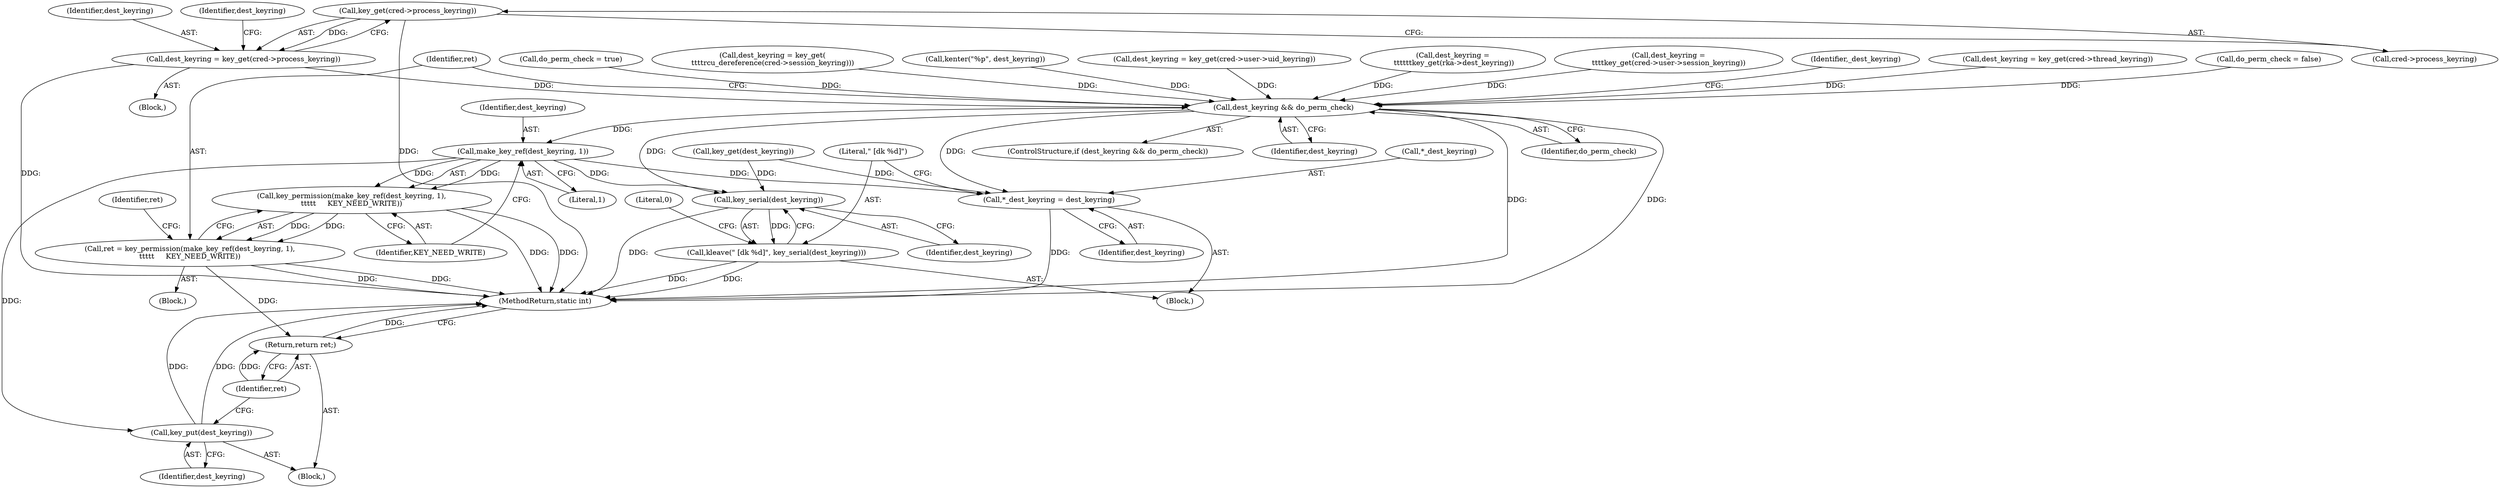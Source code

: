 digraph "0_linux_4dca6ea1d9432052afb06baf2e3ae78188a4410b@pointer" {
"1000203" [label="(Call,key_get(cred->process_keyring))"];
"1000201" [label="(Call,dest_keyring = key_get(cred->process_keyring))"];
"1000247" [label="(Call,dest_keyring && do_perm_check)"];
"1000254" [label="(Call,make_key_ref(dest_keyring, 1))"];
"1000253" [label="(Call,key_permission(make_key_ref(dest_keyring, 1),\n\t\t\t\t\t     KEY_NEED_WRITE))"];
"1000251" [label="(Call,ret = key_permission(make_key_ref(dest_keyring, 1),\n\t\t\t\t\t     KEY_NEED_WRITE))"];
"1000263" [label="(Return,return ret;)"];
"1000261" [label="(Call,key_put(dest_keyring))"];
"1000265" [label="(Call,*_dest_keyring = dest_keyring)"];
"1000271" [label="(Call,key_serial(dest_keyring))"];
"1000269" [label="(Call,kleave(\" [dk %d]\", key_serial(dest_keyring)))"];
"1000250" [label="(Block,)"];
"1000224" [label="(Call,dest_keyring =\n\t\t\t\tkey_get(cred->user->session_keyring))"];
"1000247" [label="(Call,dest_keyring && do_perm_check)"];
"1000246" [label="(ControlStructure,if (dest_keyring && do_perm_check))"];
"1000267" [label="(Identifier,_dest_keyring)"];
"1000191" [label="(Call,dest_keyring = key_get(cred->thread_keyring))"];
"1000186" [label="(Call,do_perm_check = false)"];
"1000257" [label="(Identifier,KEY_NEED_WRITE)"];
"1000252" [label="(Identifier,ret)"];
"1000130" [label="(Call,do_perm_check = true)"];
"1000212" [label="(Call,dest_keyring = key_get(\n\t\t\t\trcu_dereference(cred->session_keyring)))"];
"1000137" [label="(Block,)"];
"1000256" [label="(Literal,1)"];
"1000249" [label="(Identifier,do_perm_check)"];
"1000270" [label="(Literal,\" [dk %d]\")"];
"1000248" [label="(Identifier,dest_keyring)"];
"1000204" [label="(Call,cred->process_keyring)"];
"1000251" [label="(Call,ret = key_permission(make_key_ref(dest_keyring, 1),\n\t\t\t\t\t     KEY_NEED_WRITE))"];
"1000119" [label="(Call,kenter(\"%p\", dest_keyring))"];
"1000271" [label="(Call,key_serial(dest_keyring))"];
"1000203" [label="(Call,key_get(cred->process_keyring))"];
"1000264" [label="(Identifier,ret)"];
"1000266" [label="(Call,*_dest_keyring)"];
"1000125" [label="(Call,key_get(dest_keyring))"];
"1000265" [label="(Call,*_dest_keyring = dest_keyring)"];
"1000255" [label="(Identifier,dest_keyring)"];
"1000106" [label="(Block,)"];
"1000202" [label="(Identifier,dest_keyring)"];
"1000275" [label="(MethodReturn,static int)"];
"1000269" [label="(Call,kleave(\" [dk %d]\", key_serial(dest_keyring)))"];
"1000253" [label="(Call,key_permission(make_key_ref(dest_keyring, 1),\n\t\t\t\t\t     KEY_NEED_WRITE))"];
"1000201" [label="(Call,dest_keyring = key_get(cred->process_keyring))"];
"1000268" [label="(Identifier,dest_keyring)"];
"1000263" [label="(Return,return ret;)"];
"1000272" [label="(Identifier,dest_keyring)"];
"1000274" [label="(Literal,0)"];
"1000261" [label="(Call,key_put(dest_keyring))"];
"1000260" [label="(Block,)"];
"1000234" [label="(Call,dest_keyring = key_get(cred->user->uid_keyring))"];
"1000259" [label="(Identifier,ret)"];
"1000172" [label="(Call,dest_keyring =\n \t\t\t\t\t\tkey_get(rka->dest_keyring))"];
"1000208" [label="(Identifier,dest_keyring)"];
"1000262" [label="(Identifier,dest_keyring)"];
"1000254" [label="(Call,make_key_ref(dest_keyring, 1))"];
"1000203" -> "1000201"  [label="AST: "];
"1000203" -> "1000204"  [label="CFG: "];
"1000204" -> "1000203"  [label="AST: "];
"1000201" -> "1000203"  [label="CFG: "];
"1000203" -> "1000275"  [label="DDG: "];
"1000203" -> "1000201"  [label="DDG: "];
"1000201" -> "1000137"  [label="AST: "];
"1000202" -> "1000201"  [label="AST: "];
"1000208" -> "1000201"  [label="CFG: "];
"1000201" -> "1000275"  [label="DDG: "];
"1000201" -> "1000247"  [label="DDG: "];
"1000247" -> "1000246"  [label="AST: "];
"1000247" -> "1000248"  [label="CFG: "];
"1000247" -> "1000249"  [label="CFG: "];
"1000248" -> "1000247"  [label="AST: "];
"1000249" -> "1000247"  [label="AST: "];
"1000252" -> "1000247"  [label="CFG: "];
"1000267" -> "1000247"  [label="CFG: "];
"1000247" -> "1000275"  [label="DDG: "];
"1000247" -> "1000275"  [label="DDG: "];
"1000224" -> "1000247"  [label="DDG: "];
"1000234" -> "1000247"  [label="DDG: "];
"1000119" -> "1000247"  [label="DDG: "];
"1000191" -> "1000247"  [label="DDG: "];
"1000212" -> "1000247"  [label="DDG: "];
"1000172" -> "1000247"  [label="DDG: "];
"1000186" -> "1000247"  [label="DDG: "];
"1000130" -> "1000247"  [label="DDG: "];
"1000247" -> "1000254"  [label="DDG: "];
"1000247" -> "1000265"  [label="DDG: "];
"1000247" -> "1000271"  [label="DDG: "];
"1000254" -> "1000253"  [label="AST: "];
"1000254" -> "1000256"  [label="CFG: "];
"1000255" -> "1000254"  [label="AST: "];
"1000256" -> "1000254"  [label="AST: "];
"1000257" -> "1000254"  [label="CFG: "];
"1000254" -> "1000253"  [label="DDG: "];
"1000254" -> "1000253"  [label="DDG: "];
"1000254" -> "1000261"  [label="DDG: "];
"1000254" -> "1000265"  [label="DDG: "];
"1000254" -> "1000271"  [label="DDG: "];
"1000253" -> "1000251"  [label="AST: "];
"1000253" -> "1000257"  [label="CFG: "];
"1000257" -> "1000253"  [label="AST: "];
"1000251" -> "1000253"  [label="CFG: "];
"1000253" -> "1000275"  [label="DDG: "];
"1000253" -> "1000275"  [label="DDG: "];
"1000253" -> "1000251"  [label="DDG: "];
"1000253" -> "1000251"  [label="DDG: "];
"1000251" -> "1000250"  [label="AST: "];
"1000252" -> "1000251"  [label="AST: "];
"1000259" -> "1000251"  [label="CFG: "];
"1000251" -> "1000275"  [label="DDG: "];
"1000251" -> "1000275"  [label="DDG: "];
"1000251" -> "1000263"  [label="DDG: "];
"1000263" -> "1000260"  [label="AST: "];
"1000263" -> "1000264"  [label="CFG: "];
"1000264" -> "1000263"  [label="AST: "];
"1000275" -> "1000263"  [label="CFG: "];
"1000263" -> "1000275"  [label="DDG: "];
"1000264" -> "1000263"  [label="DDG: "];
"1000261" -> "1000260"  [label="AST: "];
"1000261" -> "1000262"  [label="CFG: "];
"1000262" -> "1000261"  [label="AST: "];
"1000264" -> "1000261"  [label="CFG: "];
"1000261" -> "1000275"  [label="DDG: "];
"1000261" -> "1000275"  [label="DDG: "];
"1000265" -> "1000106"  [label="AST: "];
"1000265" -> "1000268"  [label="CFG: "];
"1000266" -> "1000265"  [label="AST: "];
"1000268" -> "1000265"  [label="AST: "];
"1000270" -> "1000265"  [label="CFG: "];
"1000265" -> "1000275"  [label="DDG: "];
"1000125" -> "1000265"  [label="DDG: "];
"1000271" -> "1000269"  [label="AST: "];
"1000271" -> "1000272"  [label="CFG: "];
"1000272" -> "1000271"  [label="AST: "];
"1000269" -> "1000271"  [label="CFG: "];
"1000271" -> "1000275"  [label="DDG: "];
"1000271" -> "1000269"  [label="DDG: "];
"1000125" -> "1000271"  [label="DDG: "];
"1000269" -> "1000106"  [label="AST: "];
"1000270" -> "1000269"  [label="AST: "];
"1000274" -> "1000269"  [label="CFG: "];
"1000269" -> "1000275"  [label="DDG: "];
"1000269" -> "1000275"  [label="DDG: "];
}
